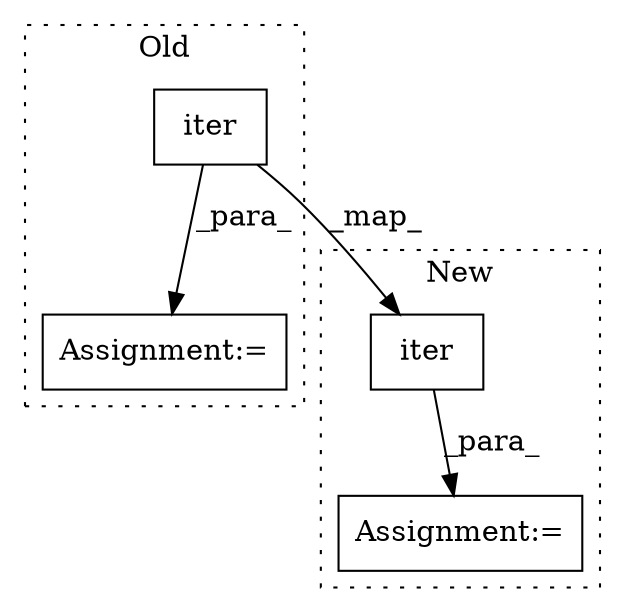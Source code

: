 digraph G {
subgraph cluster0 {
1 [label="iter" a="32" s="1435,1451" l="5,1" shape="box"];
3 [label="Assignment:=" a="7" s="1429" l="1" shape="box"];
label = "Old";
style="dotted";
}
subgraph cluster1 {
2 [label="iter" a="32" s="1783,1799" l="5,1" shape="box"];
4 [label="Assignment:=" a="7" s="1709,1800" l="57,2" shape="box"];
label = "New";
style="dotted";
}
1 -> 3 [label="_para_"];
1 -> 2 [label="_map_"];
2 -> 4 [label="_para_"];
}